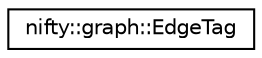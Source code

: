 digraph "Graphical Class Hierarchy"
{
  edge [fontname="Helvetica",fontsize="10",labelfontname="Helvetica",labelfontsize="10"];
  node [fontname="Helvetica",fontsize="10",shape=record];
  rankdir="LR";
  Node1 [label="nifty::graph::EdgeTag",height=0.2,width=0.4,color="black", fillcolor="white", style="filled",URL="$structnifty_1_1graph_1_1EdgeTag.html"];
}
